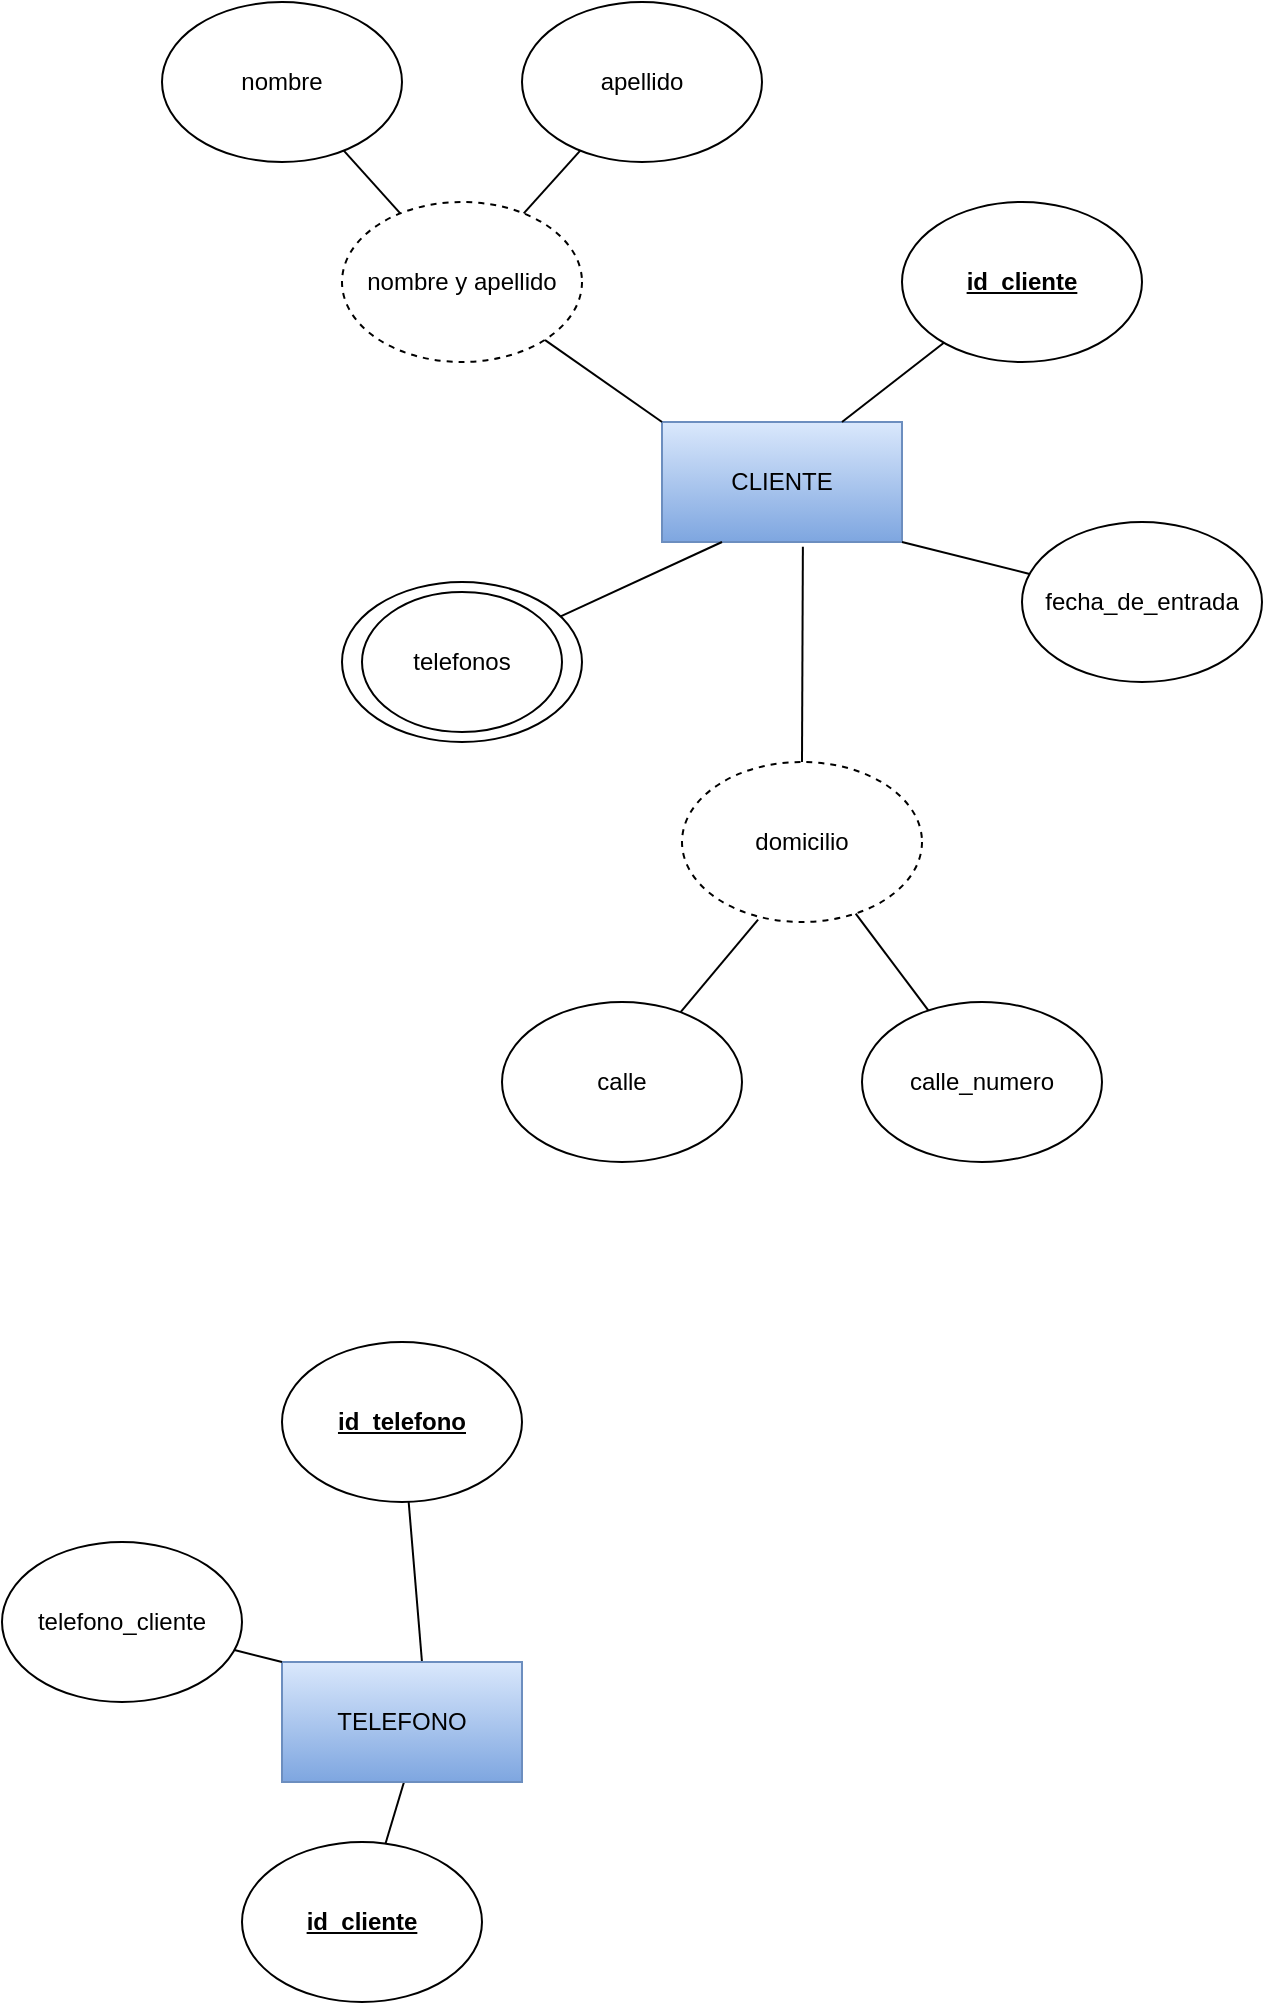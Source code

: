 <mxfile version="28.2.3">
  <diagram name="Página-1" id="HZaoZEjYJy98pIierL_V">
    <mxGraphModel dx="1042" dy="527" grid="1" gridSize="10" guides="1" tooltips="1" connect="1" arrows="1" fold="1" page="1" pageScale="1" pageWidth="827" pageHeight="1169" math="0" shadow="0">
      <root>
        <mxCell id="0" />
        <mxCell id="1" parent="0" />
        <mxCell id="4kTUcr-f55x6VvoLvA6v-1" value="CLIENTE" style="rounded=0;whiteSpace=wrap;html=1;fillColor=#dae8fc;strokeColor=#6c8ebf;gradientColor=#7ea6e0;" parent="1" vertex="1">
          <mxGeometry x="350" y="250" width="120" height="60" as="geometry" />
        </mxCell>
        <mxCell id="4kTUcr-f55x6VvoLvA6v-3" style="rounded=0;orthogonalLoop=1;jettySize=auto;html=1;entryX=0;entryY=0;entryDx=0;entryDy=0;endArrow=none;endFill=0;" parent="1" source="4kTUcr-f55x6VvoLvA6v-2" target="4kTUcr-f55x6VvoLvA6v-1" edge="1">
          <mxGeometry relative="1" as="geometry" />
        </mxCell>
        <mxCell id="4kTUcr-f55x6VvoLvA6v-2" value="nombre y apellido" style="ellipse;whiteSpace=wrap;html=1;dashed=1;" parent="1" vertex="1">
          <mxGeometry x="190" y="140" width="120" height="80" as="geometry" />
        </mxCell>
        <mxCell id="4kTUcr-f55x6VvoLvA6v-7" style="rounded=0;orthogonalLoop=1;jettySize=auto;html=1;fillColor=default;strokeColor=default;endArrow=none;endFill=0;" parent="1" source="4kTUcr-f55x6VvoLvA6v-4" target="4kTUcr-f55x6VvoLvA6v-2" edge="1">
          <mxGeometry relative="1" as="geometry" />
        </mxCell>
        <mxCell id="4kTUcr-f55x6VvoLvA6v-4" value="nombre" style="ellipse;whiteSpace=wrap;html=1;" parent="1" vertex="1">
          <mxGeometry x="100" y="40" width="120" height="80" as="geometry" />
        </mxCell>
        <mxCell id="4kTUcr-f55x6VvoLvA6v-6" style="rounded=0;orthogonalLoop=1;jettySize=auto;html=1;strokeColor=default;align=center;verticalAlign=middle;fontFamily=Helvetica;fontSize=11;fontColor=default;labelBackgroundColor=default;endArrow=none;endFill=0;fillColor=default;" parent="1" source="4kTUcr-f55x6VvoLvA6v-5" target="4kTUcr-f55x6VvoLvA6v-2" edge="1">
          <mxGeometry relative="1" as="geometry" />
        </mxCell>
        <mxCell id="4kTUcr-f55x6VvoLvA6v-5" value="apellido" style="ellipse;whiteSpace=wrap;html=1;" parent="1" vertex="1">
          <mxGeometry x="280" y="40" width="120" height="80" as="geometry" />
        </mxCell>
        <mxCell id="4kTUcr-f55x6VvoLvA6v-9" style="edgeStyle=none;shape=connector;rounded=0;orthogonalLoop=1;jettySize=auto;html=1;entryX=0.75;entryY=0;entryDx=0;entryDy=0;strokeColor=default;align=center;verticalAlign=middle;fontFamily=Helvetica;fontSize=11;fontColor=default;labelBackgroundColor=default;endArrow=none;endFill=0;fillColor=default;" parent="1" source="4kTUcr-f55x6VvoLvA6v-8" target="4kTUcr-f55x6VvoLvA6v-1" edge="1">
          <mxGeometry relative="1" as="geometry" />
        </mxCell>
        <mxCell id="4kTUcr-f55x6VvoLvA6v-8" value="id_cliente" style="ellipse;whiteSpace=wrap;html=1;fontStyle=5" parent="1" vertex="1">
          <mxGeometry x="470" y="140" width="120" height="80" as="geometry" />
        </mxCell>
        <mxCell id="4kTUcr-f55x6VvoLvA6v-11" style="edgeStyle=none;shape=connector;rounded=0;orthogonalLoop=1;jettySize=auto;html=1;entryX=1;entryY=1;entryDx=0;entryDy=0;strokeColor=default;align=center;verticalAlign=middle;fontFamily=Helvetica;fontSize=11;fontColor=default;labelBackgroundColor=default;endArrow=none;endFill=0;fillColor=default;" parent="1" source="4kTUcr-f55x6VvoLvA6v-10" target="4kTUcr-f55x6VvoLvA6v-1" edge="1">
          <mxGeometry relative="1" as="geometry" />
        </mxCell>
        <mxCell id="4kTUcr-f55x6VvoLvA6v-10" value="fecha_de_entrada" style="ellipse;whiteSpace=wrap;html=1;" parent="1" vertex="1">
          <mxGeometry x="530" y="300" width="120" height="80" as="geometry" />
        </mxCell>
        <mxCell id="4kTUcr-f55x6VvoLvA6v-14" value="" style="group" parent="1" vertex="1" connectable="0">
          <mxGeometry x="190" y="330" width="120" height="80" as="geometry" />
        </mxCell>
        <mxCell id="4kTUcr-f55x6VvoLvA6v-12" value="telefonos" style="ellipse;whiteSpace=wrap;html=1;" parent="4kTUcr-f55x6VvoLvA6v-14" vertex="1">
          <mxGeometry width="120" height="80" as="geometry" />
        </mxCell>
        <mxCell id="4kTUcr-f55x6VvoLvA6v-13" value="telefonos" style="ellipse;whiteSpace=wrap;html=1;" parent="4kTUcr-f55x6VvoLvA6v-14" vertex="1">
          <mxGeometry x="10" y="5" width="100" height="70" as="geometry" />
        </mxCell>
        <mxCell id="4kTUcr-f55x6VvoLvA6v-16" style="edgeStyle=none;shape=connector;rounded=0;orthogonalLoop=1;jettySize=auto;html=1;entryX=0.25;entryY=1;entryDx=0;entryDy=0;strokeColor=default;align=center;verticalAlign=middle;fontFamily=Helvetica;fontSize=11;fontColor=default;labelBackgroundColor=default;endArrow=none;endFill=0;fillColor=default;" parent="1" source="4kTUcr-f55x6VvoLvA6v-12" target="4kTUcr-f55x6VvoLvA6v-1" edge="1">
          <mxGeometry relative="1" as="geometry" />
        </mxCell>
        <mxCell id="4kTUcr-f55x6VvoLvA6v-17" value="domicilio" style="ellipse;whiteSpace=wrap;html=1;dashed=1;" parent="1" vertex="1">
          <mxGeometry x="360" y="420" width="120" height="80" as="geometry" />
        </mxCell>
        <mxCell id="4kTUcr-f55x6VvoLvA6v-18" style="edgeStyle=none;shape=connector;rounded=0;orthogonalLoop=1;jettySize=auto;html=1;entryX=0.587;entryY=1.04;entryDx=0;entryDy=0;entryPerimeter=0;strokeColor=default;align=center;verticalAlign=middle;fontFamily=Helvetica;fontSize=11;fontColor=default;labelBackgroundColor=default;endArrow=none;endFill=0;fillColor=default;" parent="1" source="4kTUcr-f55x6VvoLvA6v-17" target="4kTUcr-f55x6VvoLvA6v-1" edge="1">
          <mxGeometry relative="1" as="geometry" />
        </mxCell>
        <mxCell id="4kTUcr-f55x6VvoLvA6v-22" style="edgeStyle=none;shape=connector;rounded=0;orthogonalLoop=1;jettySize=auto;html=1;entryX=0.317;entryY=0.985;entryDx=0;entryDy=0;strokeColor=default;align=center;verticalAlign=middle;fontFamily=Helvetica;fontSize=11;fontColor=default;labelBackgroundColor=default;endArrow=none;endFill=0;fillColor=default;entryPerimeter=0;" parent="1" source="4kTUcr-f55x6VvoLvA6v-19" target="4kTUcr-f55x6VvoLvA6v-17" edge="1">
          <mxGeometry relative="1" as="geometry" />
        </mxCell>
        <mxCell id="4kTUcr-f55x6VvoLvA6v-19" value="calle" style="ellipse;whiteSpace=wrap;html=1;" parent="1" vertex="1">
          <mxGeometry x="270" y="540" width="120" height="80" as="geometry" />
        </mxCell>
        <mxCell id="4kTUcr-f55x6VvoLvA6v-21" style="edgeStyle=none;shape=connector;rounded=0;orthogonalLoop=1;jettySize=auto;html=1;strokeColor=default;align=center;verticalAlign=middle;fontFamily=Helvetica;fontSize=11;fontColor=default;labelBackgroundColor=default;endArrow=none;endFill=0;fillColor=default;" parent="1" source="4kTUcr-f55x6VvoLvA6v-20" target="4kTUcr-f55x6VvoLvA6v-17" edge="1">
          <mxGeometry relative="1" as="geometry" />
        </mxCell>
        <mxCell id="4kTUcr-f55x6VvoLvA6v-20" value="calle_numero" style="ellipse;whiteSpace=wrap;html=1;" parent="1" vertex="1">
          <mxGeometry x="450" y="540" width="120" height="80" as="geometry" />
        </mxCell>
        <mxCell id="KCiCmo1wUumZGaNLwxkb-1" style="edgeStyle=none;shape=connector;rounded=0;orthogonalLoop=1;jettySize=auto;html=1;entryX=0.5;entryY=0;entryDx=0;entryDy=0;strokeColor=default;align=center;verticalAlign=middle;fontFamily=Helvetica;fontSize=11;fontColor=default;labelBackgroundColor=default;endArrow=none;endFill=0;" edge="1" parent="1" source="KCiCmo1wUumZGaNLwxkb-2">
          <mxGeometry relative="1" as="geometry">
            <mxPoint x="230" y="870" as="targetPoint" />
          </mxGeometry>
        </mxCell>
        <mxCell id="KCiCmo1wUumZGaNLwxkb-2" value="id_telefono" style="ellipse;whiteSpace=wrap;html=1;fontStyle=5" vertex="1" parent="1">
          <mxGeometry x="160" y="710" width="120" height="80" as="geometry" />
        </mxCell>
        <mxCell id="KCiCmo1wUumZGaNLwxkb-3" value="id_cliente" style="ellipse;whiteSpace=wrap;html=1;fontStyle=5" vertex="1" parent="1">
          <mxGeometry x="140" y="960" width="120" height="80" as="geometry" />
        </mxCell>
        <mxCell id="KCiCmo1wUumZGaNLwxkb-4" style="edgeStyle=none;shape=connector;rounded=0;orthogonalLoop=1;jettySize=auto;html=1;strokeColor=default;align=center;verticalAlign=middle;fontFamily=Helvetica;fontSize=11;fontColor=default;labelBackgroundColor=default;endArrow=none;endFill=0;" edge="1" parent="1" source="KCiCmo1wUumZGaNLwxkb-3">
          <mxGeometry relative="1" as="geometry">
            <mxPoint x="221" y="930" as="targetPoint" />
          </mxGeometry>
        </mxCell>
        <mxCell id="KCiCmo1wUumZGaNLwxkb-5" value="TELEFONO" style="rounded=0;whiteSpace=wrap;html=1;fillColor=#dae8fc;strokeColor=#6c8ebf;gradientColor=#7ea6e0;" vertex="1" parent="1">
          <mxGeometry x="160" y="870" width="120" height="60" as="geometry" />
        </mxCell>
        <mxCell id="KCiCmo1wUumZGaNLwxkb-8" style="edgeStyle=none;shape=connector;rounded=0;orthogonalLoop=1;jettySize=auto;html=1;entryX=0;entryY=0;entryDx=0;entryDy=0;strokeColor=default;align=center;verticalAlign=middle;fontFamily=Helvetica;fontSize=11;fontColor=default;labelBackgroundColor=default;endArrow=none;endFill=0;fillColor=default;" edge="1" parent="1" source="KCiCmo1wUumZGaNLwxkb-7" target="KCiCmo1wUumZGaNLwxkb-5">
          <mxGeometry relative="1" as="geometry" />
        </mxCell>
        <mxCell id="KCiCmo1wUumZGaNLwxkb-7" value="telefono_cliente" style="ellipse;whiteSpace=wrap;html=1;" vertex="1" parent="1">
          <mxGeometry x="20" y="810" width="120" height="80" as="geometry" />
        </mxCell>
      </root>
    </mxGraphModel>
  </diagram>
</mxfile>
